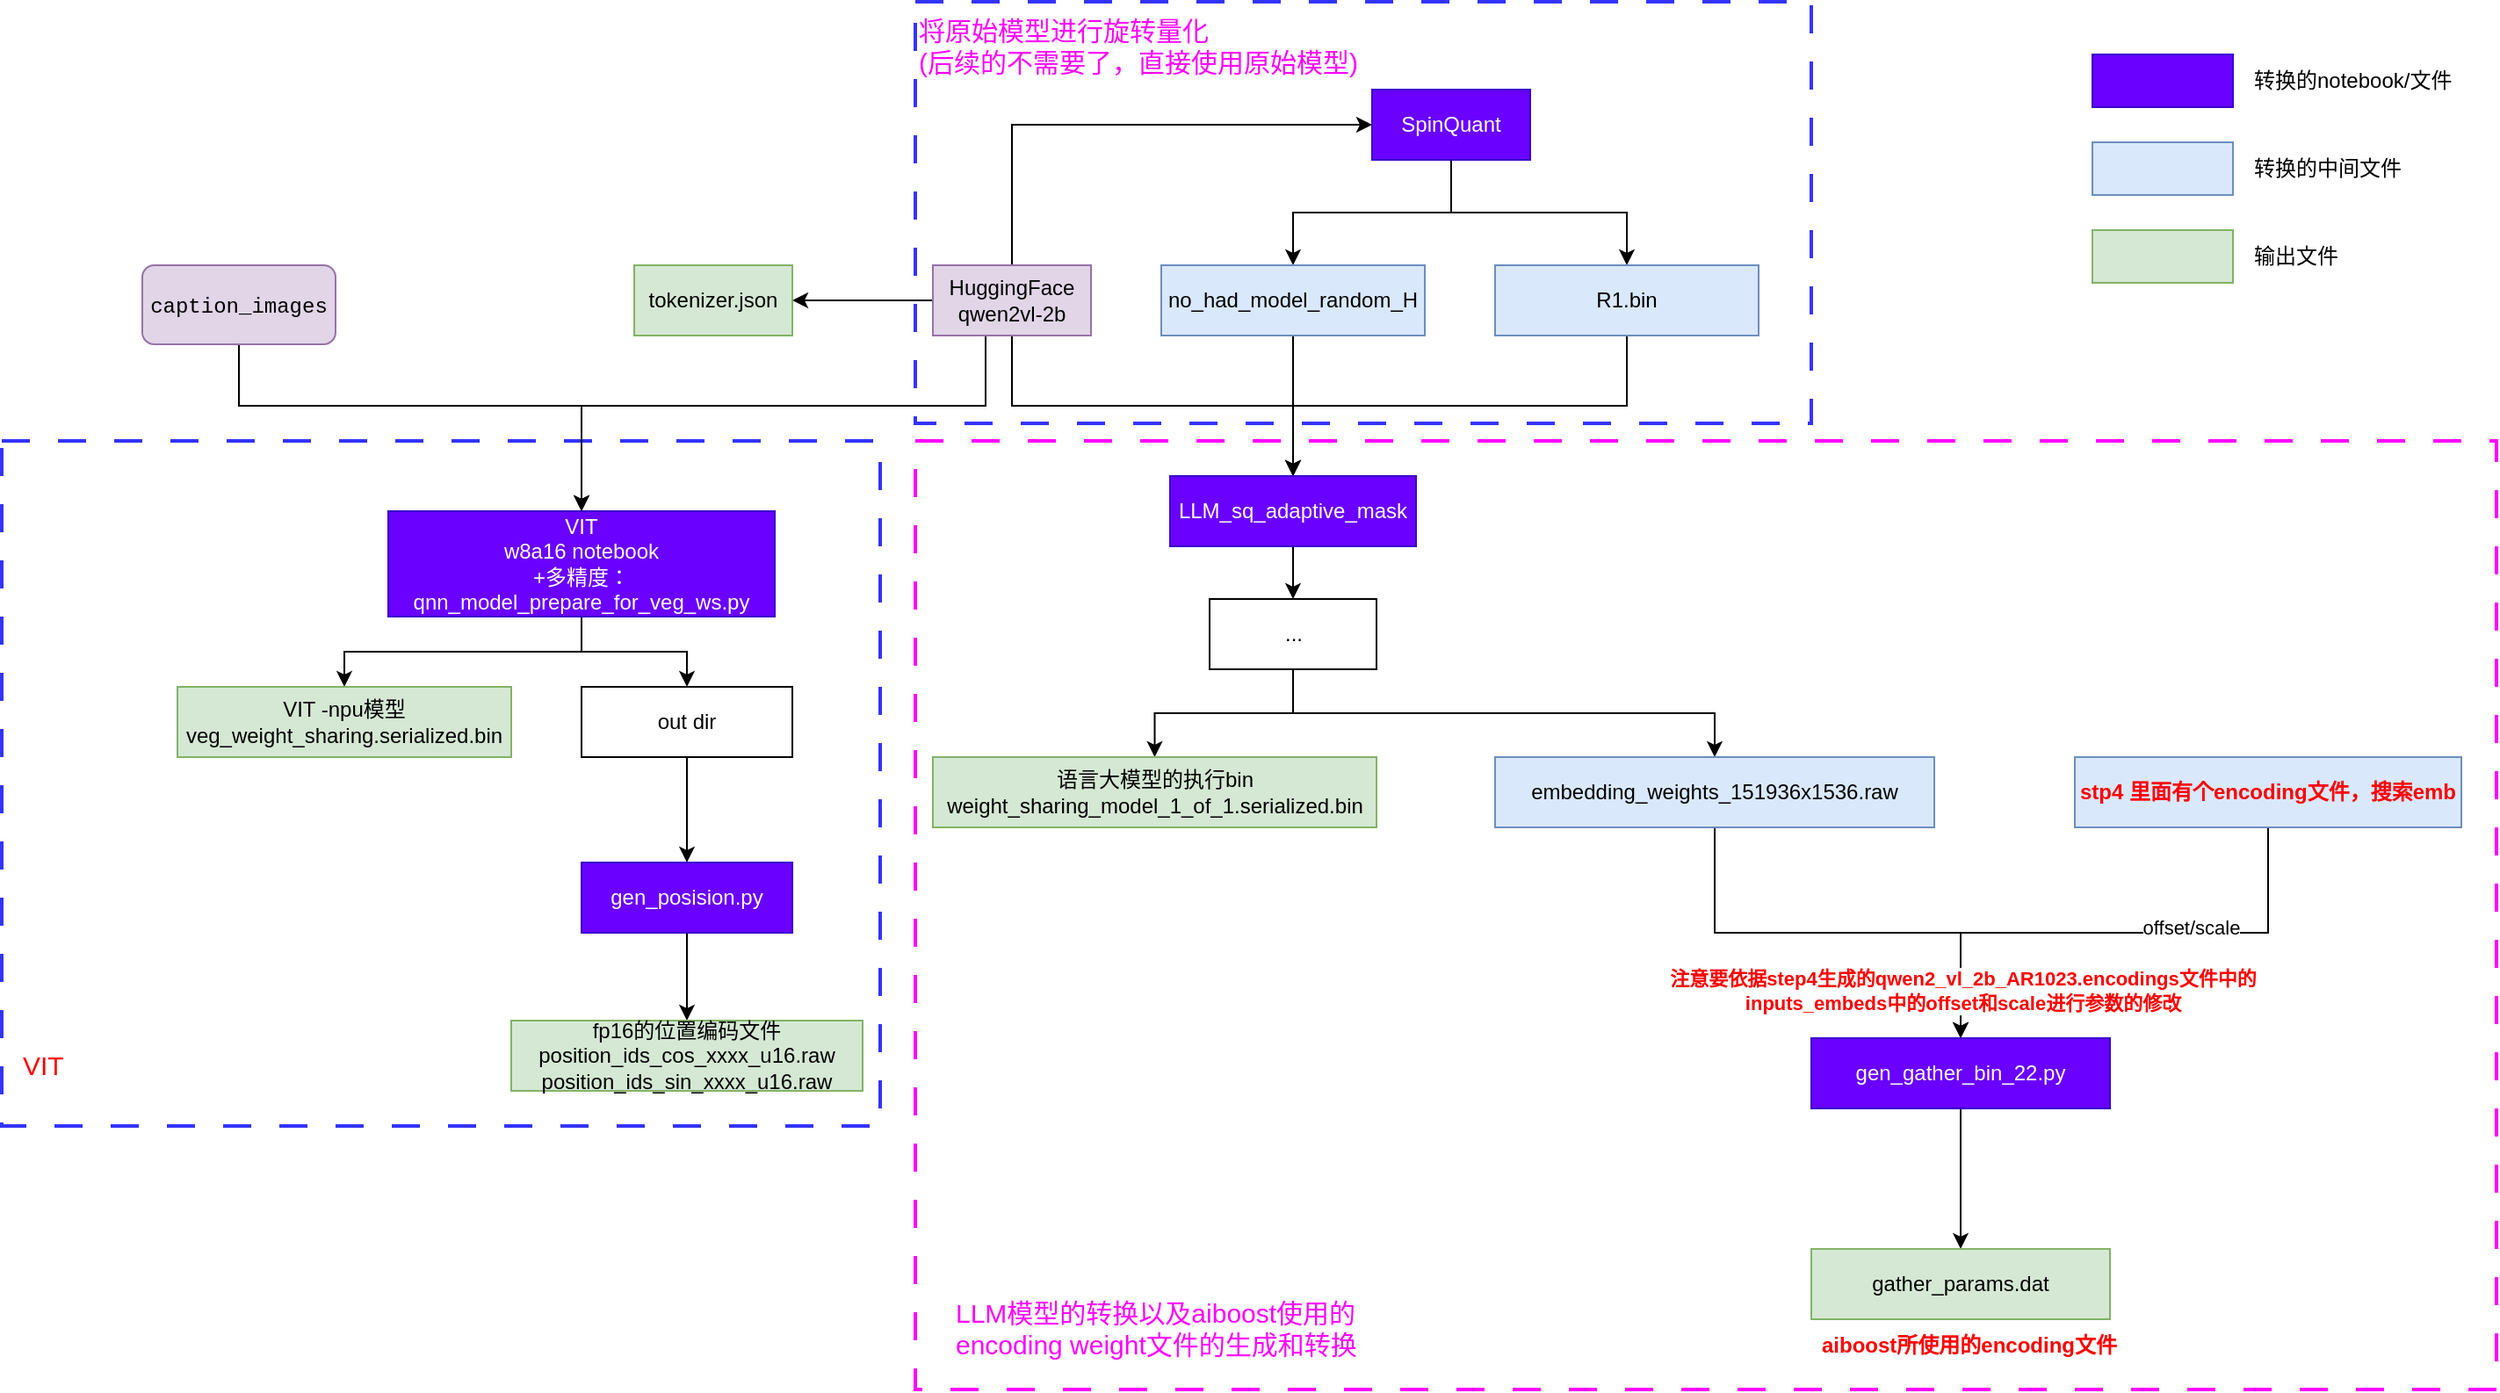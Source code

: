 <mxfile version="27.1.6">
  <diagram name="第 1 页" id="00vnW5_zQpGbm6PfhXu3">
    <mxGraphModel dx="2253" dy="766" grid="1" gridSize="10" guides="1" tooltips="1" connect="1" arrows="1" fold="1" page="1" pageScale="1" pageWidth="827" pageHeight="1169" math="0" shadow="0">
      <root>
        <mxCell id="0" />
        <mxCell id="1" parent="0" />
        <mxCell id="-PmNTdWPsfK7SNFQjxvF-1" value="" style="rounded=0;whiteSpace=wrap;html=1;dashed=1;dashPattern=8 8;strokeWidth=2;strokeColor=#3333FF;fillColor=none;" parent="1" vertex="1">
          <mxGeometry x="-480" y="420" width="500" height="390" as="geometry" />
        </mxCell>
        <mxCell id="m-GEBrxuat_vmsXUOrmJ-1" value="" style="rounded=0;whiteSpace=wrap;html=1;dashed=1;dashPattern=8 8;strokeWidth=2;fillColor=none;strokeColor=#FF00FF;" parent="1" vertex="1">
          <mxGeometry x="40" y="420" width="900" height="540" as="geometry" />
        </mxCell>
        <mxCell id="5IKl2JPv--NQccdHP97a-11" style="edgeStyle=orthogonalEdgeStyle;rounded=0;orthogonalLoop=1;jettySize=auto;html=1;exitX=0.5;exitY=0;exitDx=0;exitDy=0;entryX=0;entryY=0.5;entryDx=0;entryDy=0;" parent="1" source="5IKl2JPv--NQccdHP97a-1" target="5IKl2JPv--NQccdHP97a-2" edge="1">
          <mxGeometry relative="1" as="geometry" />
        </mxCell>
        <mxCell id="5IKl2JPv--NQccdHP97a-12" style="edgeStyle=orthogonalEdgeStyle;rounded=0;orthogonalLoop=1;jettySize=auto;html=1;exitX=0.5;exitY=1;exitDx=0;exitDy=0;entryX=0.5;entryY=0;entryDx=0;entryDy=0;" parent="1" source="5IKl2JPv--NQccdHP97a-1" target="5IKl2JPv--NQccdHP97a-10" edge="1">
          <mxGeometry relative="1" as="geometry" />
        </mxCell>
        <mxCell id="5IKl2JPv--NQccdHP97a-22" style="edgeStyle=orthogonalEdgeStyle;rounded=0;orthogonalLoop=1;jettySize=auto;html=1;exitX=0.5;exitY=1;exitDx=0;exitDy=0;entryX=0.5;entryY=0;entryDx=0;entryDy=0;" parent="1" source="5IKl2JPv--NQccdHP97a-1" target="5IKl2JPv--NQccdHP97a-21" edge="1">
          <mxGeometry relative="1" as="geometry">
            <Array as="points">
              <mxPoint x="80" y="360" />
              <mxPoint x="80" y="400" />
              <mxPoint x="-150" y="400" />
            </Array>
          </mxGeometry>
        </mxCell>
        <mxCell id="5IKl2JPv--NQccdHP97a-36" value="" style="edgeStyle=orthogonalEdgeStyle;rounded=0;orthogonalLoop=1;jettySize=auto;html=1;" parent="1" source="5IKl2JPv--NQccdHP97a-1" target="5IKl2JPv--NQccdHP97a-35" edge="1">
          <mxGeometry relative="1" as="geometry" />
        </mxCell>
        <mxCell id="5IKl2JPv--NQccdHP97a-1" value="HuggingFace qwen2vl-2b" style="rounded=0;whiteSpace=wrap;html=1;fillColor=#e1d5e7;strokeColor=#9673a6;" parent="1" vertex="1">
          <mxGeometry x="50" y="320" width="90" height="40" as="geometry" />
        </mxCell>
        <mxCell id="5IKl2JPv--NQccdHP97a-8" style="edgeStyle=orthogonalEdgeStyle;rounded=0;orthogonalLoop=1;jettySize=auto;html=1;exitX=0.5;exitY=1;exitDx=0;exitDy=0;entryX=0.5;entryY=0;entryDx=0;entryDy=0;" parent="1" source="5IKl2JPv--NQccdHP97a-2" target="5IKl2JPv--NQccdHP97a-6" edge="1">
          <mxGeometry relative="1" as="geometry" />
        </mxCell>
        <mxCell id="5IKl2JPv--NQccdHP97a-9" style="edgeStyle=orthogonalEdgeStyle;rounded=0;orthogonalLoop=1;jettySize=auto;html=1;exitX=0.5;exitY=1;exitDx=0;exitDy=0;entryX=0.5;entryY=0;entryDx=0;entryDy=0;" parent="1" source="5IKl2JPv--NQccdHP97a-2" target="5IKl2JPv--NQccdHP97a-4" edge="1">
          <mxGeometry relative="1" as="geometry" />
        </mxCell>
        <mxCell id="5IKl2JPv--NQccdHP97a-2" value="SpinQuant" style="rounded=0;whiteSpace=wrap;html=1;fillColor=#6a00ff;fontColor=#ffffff;strokeColor=#3700CC;" parent="1" vertex="1">
          <mxGeometry x="300" y="220" width="90" height="40" as="geometry" />
        </mxCell>
        <mxCell id="5IKl2JPv--NQccdHP97a-14" style="edgeStyle=orthogonalEdgeStyle;rounded=0;orthogonalLoop=1;jettySize=auto;html=1;exitX=0.5;exitY=1;exitDx=0;exitDy=0;entryX=0.5;entryY=0;entryDx=0;entryDy=0;" parent="1" source="5IKl2JPv--NQccdHP97a-4" target="5IKl2JPv--NQccdHP97a-10" edge="1">
          <mxGeometry relative="1" as="geometry">
            <mxPoint x="260" y="440" as="targetPoint" />
          </mxGeometry>
        </mxCell>
        <mxCell id="5IKl2JPv--NQccdHP97a-4" value="R1.bin" style="rounded=0;whiteSpace=wrap;html=1;fillColor=#dae8fc;strokeColor=#6c8ebf;" parent="1" vertex="1">
          <mxGeometry x="370" y="320" width="150" height="40" as="geometry" />
        </mxCell>
        <mxCell id="5IKl2JPv--NQccdHP97a-13" style="edgeStyle=orthogonalEdgeStyle;rounded=0;orthogonalLoop=1;jettySize=auto;html=1;exitX=0.5;exitY=1;exitDx=0;exitDy=0;entryX=0.5;entryY=0;entryDx=0;entryDy=0;" parent="1" source="5IKl2JPv--NQccdHP97a-6" target="5IKl2JPv--NQccdHP97a-10" edge="1">
          <mxGeometry relative="1" as="geometry">
            <mxPoint x="260" y="440" as="targetPoint" />
          </mxGeometry>
        </mxCell>
        <mxCell id="5IKl2JPv--NQccdHP97a-6" value="no_had_model_random_H" style="rounded=0;whiteSpace=wrap;html=1;fillColor=#dae8fc;strokeColor=#6c8ebf;" parent="1" vertex="1">
          <mxGeometry x="180" y="320" width="150" height="40" as="geometry" />
        </mxCell>
        <mxCell id="5IKl2JPv--NQccdHP97a-16" value="" style="edgeStyle=orthogonalEdgeStyle;rounded=0;orthogonalLoop=1;jettySize=auto;html=1;" parent="1" source="5IKl2JPv--NQccdHP97a-10" target="5IKl2JPv--NQccdHP97a-15" edge="1">
          <mxGeometry relative="1" as="geometry" />
        </mxCell>
        <mxCell id="5IKl2JPv--NQccdHP97a-10" value="LLM_sq_adaptive_mask" style="rounded=0;whiteSpace=wrap;html=1;fillColor=#6a00ff;fontColor=#ffffff;strokeColor=#3700CC;" parent="1" vertex="1">
          <mxGeometry x="185" y="440" width="140" height="40" as="geometry" />
        </mxCell>
        <mxCell id="5IKl2JPv--NQccdHP97a-18" value="" style="edgeStyle=orthogonalEdgeStyle;rounded=0;orthogonalLoop=1;jettySize=auto;html=1;" parent="1" source="5IKl2JPv--NQccdHP97a-15" target="5IKl2JPv--NQccdHP97a-17" edge="1">
          <mxGeometry relative="1" as="geometry" />
        </mxCell>
        <mxCell id="5IKl2JPv--NQccdHP97a-20" style="edgeStyle=orthogonalEdgeStyle;rounded=0;orthogonalLoop=1;jettySize=auto;html=1;exitX=0.5;exitY=1;exitDx=0;exitDy=0;entryX=0.5;entryY=0;entryDx=0;entryDy=0;" parent="1" source="5IKl2JPv--NQccdHP97a-15" target="5IKl2JPv--NQccdHP97a-19" edge="1">
          <mxGeometry relative="1" as="geometry" />
        </mxCell>
        <mxCell id="5IKl2JPv--NQccdHP97a-15" value="..." style="rounded=0;whiteSpace=wrap;html=1;" parent="1" vertex="1">
          <mxGeometry x="207.5" y="510" width="95" height="40" as="geometry" />
        </mxCell>
        <mxCell id="5IKl2JPv--NQccdHP97a-17" value="语言大模型的执行bin&lt;br&gt;weight_sharing_model_1_of_1.serialized.bin" style="rounded=0;whiteSpace=wrap;html=1;fillColor=#d5e8d4;strokeColor=#82b366;" parent="1" vertex="1">
          <mxGeometry x="50" y="600" width="252.5" height="40" as="geometry" />
        </mxCell>
        <mxCell id="CIBBwUVnDgYIZ5RibIoT-2" value="" style="edgeStyle=orthogonalEdgeStyle;rounded=0;orthogonalLoop=1;jettySize=auto;html=1;" parent="1" source="5IKl2JPv--NQccdHP97a-19" target="CIBBwUVnDgYIZ5RibIoT-1" edge="1">
          <mxGeometry relative="1" as="geometry" />
        </mxCell>
        <mxCell id="5IKl2JPv--NQccdHP97a-19" value="embedding_weights_151936x1536.raw" style="rounded=0;whiteSpace=wrap;html=1;fillColor=#dae8fc;strokeColor=#6c8ebf;" parent="1" vertex="1">
          <mxGeometry x="370" y="600" width="250" height="40" as="geometry" />
        </mxCell>
        <mxCell id="5IKl2JPv--NQccdHP97a-28" value="" style="edgeStyle=orthogonalEdgeStyle;rounded=0;orthogonalLoop=1;jettySize=auto;html=1;" parent="1" source="5IKl2JPv--NQccdHP97a-21" target="5IKl2JPv--NQccdHP97a-27" edge="1">
          <mxGeometry relative="1" as="geometry" />
        </mxCell>
        <mxCell id="5IKl2JPv--NQccdHP97a-30" value="" style="edgeStyle=orthogonalEdgeStyle;rounded=0;orthogonalLoop=1;jettySize=auto;html=1;" parent="1" source="5IKl2JPv--NQccdHP97a-21" target="5IKl2JPv--NQccdHP97a-29" edge="1">
          <mxGeometry relative="1" as="geometry" />
        </mxCell>
        <mxCell id="5IKl2JPv--NQccdHP97a-21" value="VIT&lt;br&gt;w8a16 notebook&lt;br&gt;+多精度：qnn_model_prepare_for_veg_ws.py" style="rounded=0;whiteSpace=wrap;html=1;fillColor=#6a00ff;fontColor=#ffffff;strokeColor=#3700CC;" parent="1" vertex="1">
          <mxGeometry x="-260" y="460" width="220" height="60" as="geometry" />
        </mxCell>
        <mxCell id="5IKl2JPv--NQccdHP97a-25" style="edgeStyle=orthogonalEdgeStyle;rounded=0;orthogonalLoop=1;jettySize=auto;html=1;exitX=0.5;exitY=1;exitDx=0;exitDy=0;entryX=0.5;entryY=0;entryDx=0;entryDy=0;" parent="1" source="5IKl2JPv--NQccdHP97a-24" target="5IKl2JPv--NQccdHP97a-21" edge="1">
          <mxGeometry relative="1" as="geometry">
            <Array as="points">
              <mxPoint x="-345" y="400" />
              <mxPoint x="-150" y="400" />
            </Array>
          </mxGeometry>
        </mxCell>
        <mxCell id="5IKl2JPv--NQccdHP97a-24" value="&lt;div style=&quot;font-family: Menlo, Monaco, &amp;quot;Courier New&amp;quot;, monospace; line-height: 18px; white-space: pre;&quot;&gt;&lt;font style=&quot;color: rgb(0, 0, 0);&quot;&gt;caption_images&lt;/font&gt;&lt;/div&gt;" style="rounded=1;whiteSpace=wrap;html=1;fillColor=#e1d5e7;strokeColor=#9673a6;" parent="1" vertex="1">
          <mxGeometry x="-400" y="320" width="110" height="45" as="geometry" />
        </mxCell>
        <mxCell id="5IKl2JPv--NQccdHP97a-27" value="VIT -npu模型&lt;br&gt;veg_weight_sharing.serialized.bin" style="rounded=0;whiteSpace=wrap;html=1;fillColor=#d5e8d4;strokeColor=#82b366;" parent="1" vertex="1">
          <mxGeometry x="-380" y="560" width="190" height="40" as="geometry" />
        </mxCell>
        <mxCell id="5IKl2JPv--NQccdHP97a-32" value="" style="edgeStyle=orthogonalEdgeStyle;rounded=0;orthogonalLoop=1;jettySize=auto;html=1;" parent="1" source="5IKl2JPv--NQccdHP97a-29" target="5IKl2JPv--NQccdHP97a-31" edge="1">
          <mxGeometry relative="1" as="geometry" />
        </mxCell>
        <mxCell id="5IKl2JPv--NQccdHP97a-29" value="out dir" style="rounded=0;whiteSpace=wrap;html=1;" parent="1" vertex="1">
          <mxGeometry x="-150" y="560" width="120" height="40" as="geometry" />
        </mxCell>
        <mxCell id="5IKl2JPv--NQccdHP97a-34" value="" style="edgeStyle=orthogonalEdgeStyle;rounded=0;orthogonalLoop=1;jettySize=auto;html=1;" parent="1" source="5IKl2JPv--NQccdHP97a-31" target="5IKl2JPv--NQccdHP97a-33" edge="1">
          <mxGeometry relative="1" as="geometry" />
        </mxCell>
        <mxCell id="5IKl2JPv--NQccdHP97a-31" value="gen_posision.py" style="rounded=0;whiteSpace=wrap;html=1;fillColor=#6a00ff;fontColor=#ffffff;strokeColor=#3700CC;" parent="1" vertex="1">
          <mxGeometry x="-150" y="660" width="120" height="40" as="geometry" />
        </mxCell>
        <mxCell id="5IKl2JPv--NQccdHP97a-33" value="fp16的位置编码文件&lt;br&gt;position_ids_cos_xxxx_u16.raw&lt;br&gt;&lt;div&gt;position_ids_sin_xxxx_u16.raw&lt;br&gt;&lt;/div&gt;" style="rounded=0;whiteSpace=wrap;html=1;fillColor=#d5e8d4;strokeColor=#82b366;" parent="1" vertex="1">
          <mxGeometry x="-190" y="750" width="200" height="40" as="geometry" />
        </mxCell>
        <mxCell id="5IKl2JPv--NQccdHP97a-35" value="tokenizer.json" style="rounded=0;whiteSpace=wrap;html=1;fillColor=#d5e8d4;strokeColor=#82b366;" parent="1" vertex="1">
          <mxGeometry x="-120" y="320" width="90" height="40" as="geometry" />
        </mxCell>
        <mxCell id="CIBBwUVnDgYIZ5RibIoT-7" value="" style="edgeStyle=orthogonalEdgeStyle;rounded=0;orthogonalLoop=1;jettySize=auto;html=1;" parent="1" source="CIBBwUVnDgYIZ5RibIoT-1" target="CIBBwUVnDgYIZ5RibIoT-6" edge="1">
          <mxGeometry relative="1" as="geometry" />
        </mxCell>
        <mxCell id="CIBBwUVnDgYIZ5RibIoT-1" value="gen_gather_bin_22.py" style="rounded=0;whiteSpace=wrap;html=1;fillColor=#6a00ff;fontColor=#ffffff;strokeColor=#3700CC;" parent="1" vertex="1">
          <mxGeometry x="550" y="760" width="170" height="40" as="geometry" />
        </mxCell>
        <mxCell id="CIBBwUVnDgYIZ5RibIoT-4" style="edgeStyle=orthogonalEdgeStyle;rounded=0;orthogonalLoop=1;jettySize=auto;html=1;entryX=0.5;entryY=0;entryDx=0;entryDy=0;" parent="1" source="CIBBwUVnDgYIZ5RibIoT-3" target="CIBBwUVnDgYIZ5RibIoT-1" edge="1">
          <mxGeometry relative="1" as="geometry" />
        </mxCell>
        <mxCell id="CIBBwUVnDgYIZ5RibIoT-5" value="offset/scale" style="edgeLabel;html=1;align=center;verticalAlign=middle;resizable=0;points=[];" parent="CIBBwUVnDgYIZ5RibIoT-4" vertex="1" connectable="0">
          <mxGeometry x="-0.295" y="-3" relative="1" as="geometry">
            <mxPoint as="offset" />
          </mxGeometry>
        </mxCell>
        <mxCell id="EQ6fHBEOFC6zaDwAzntE-1" value="注意要依据step4生成的qwen2_vl_2b_AR1023.encodings文件中的&lt;br&gt;inputs_embeds中的offset和scale进行参数的修改" style="edgeLabel;html=1;align=center;verticalAlign=middle;resizable=0;points=[];fontColor=#FF0000;fontStyle=1" parent="CIBBwUVnDgYIZ5RibIoT-4" vertex="1" connectable="0">
          <mxGeometry x="0.816" y="1" relative="1" as="geometry">
            <mxPoint as="offset" />
          </mxGeometry>
        </mxCell>
        <mxCell id="CIBBwUVnDgYIZ5RibIoT-3" value="&lt;font style=&quot;color: rgb(255, 0, 0);&quot;&gt;&lt;b&gt;stp4 里面有个encoding文件，搜索emb&lt;/b&gt;&lt;/font&gt;" style="rounded=0;whiteSpace=wrap;html=1;fillColor=#dae8fc;strokeColor=#6c8ebf;" parent="1" vertex="1">
          <mxGeometry x="700" y="600" width="220" height="40" as="geometry" />
        </mxCell>
        <mxCell id="CIBBwUVnDgYIZ5RibIoT-6" value="gather_params.dat" style="rounded=0;whiteSpace=wrap;html=1;fillColor=#d5e8d4;strokeColor=#82b366;" parent="1" vertex="1">
          <mxGeometry x="550" y="880" width="170" height="40" as="geometry" />
        </mxCell>
        <mxCell id="CIBBwUVnDgYIZ5RibIoT-14" value="" style="group" parent="1" vertex="1" connectable="0">
          <mxGeometry x="710" y="200" width="230" height="130" as="geometry" />
        </mxCell>
        <mxCell id="CIBBwUVnDgYIZ5RibIoT-8" value="" style="rounded=0;whiteSpace=wrap;html=1;fillColor=#6a00ff;fontColor=#ffffff;strokeColor=#3700CC;" parent="CIBBwUVnDgYIZ5RibIoT-14" vertex="1">
          <mxGeometry width="80" height="30" as="geometry" />
        </mxCell>
        <mxCell id="CIBBwUVnDgYIZ5RibIoT-9" value="" style="rounded=0;whiteSpace=wrap;html=1;fillColor=#dae8fc;strokeColor=#6c8ebf;" parent="CIBBwUVnDgYIZ5RibIoT-14" vertex="1">
          <mxGeometry y="50" width="80" height="30" as="geometry" />
        </mxCell>
        <mxCell id="CIBBwUVnDgYIZ5RibIoT-10" value="转换的notebook/文件" style="text;strokeColor=none;align=left;fillColor=none;html=1;verticalAlign=middle;whiteSpace=wrap;rounded=0;" parent="CIBBwUVnDgYIZ5RibIoT-14" vertex="1">
          <mxGeometry x="90" width="140" height="30" as="geometry" />
        </mxCell>
        <mxCell id="CIBBwUVnDgYIZ5RibIoT-11" value="转换的中间文件" style="text;strokeColor=none;align=left;fillColor=none;html=1;verticalAlign=middle;whiteSpace=wrap;rounded=0;" parent="CIBBwUVnDgYIZ5RibIoT-14" vertex="1">
          <mxGeometry x="90" y="50" width="140" height="30" as="geometry" />
        </mxCell>
        <mxCell id="CIBBwUVnDgYIZ5RibIoT-12" value="" style="rounded=0;whiteSpace=wrap;html=1;fillColor=#d5e8d4;strokeColor=#82b366;" parent="CIBBwUVnDgYIZ5RibIoT-14" vertex="1">
          <mxGeometry y="100" width="80" height="30" as="geometry" />
        </mxCell>
        <mxCell id="CIBBwUVnDgYIZ5RibIoT-13" value="输出文件" style="text;strokeColor=none;align=left;fillColor=none;html=1;verticalAlign=middle;whiteSpace=wrap;rounded=0;" parent="CIBBwUVnDgYIZ5RibIoT-14" vertex="1">
          <mxGeometry x="90" y="100" width="140" height="30" as="geometry" />
        </mxCell>
        <mxCell id="AaTzFZ3mEv86l7qf1KZA-1" value="aiboost所使用的encoding文件" style="text;strokeColor=none;align=center;fillColor=none;html=1;verticalAlign=middle;whiteSpace=wrap;rounded=0;fontStyle=1;fontColor=#FF0000;" parent="1" vertex="1">
          <mxGeometry x="550" y="920" width="180" height="30" as="geometry" />
        </mxCell>
        <mxCell id="m-GEBrxuat_vmsXUOrmJ-2" value="LLM模型的转换以及aiboost使用的encoding weight文件的生成和转换" style="text;strokeColor=none;align=left;fillColor=none;html=1;verticalAlign=middle;whiteSpace=wrap;rounded=0;fontSize=15;fontColor=#FF00FF;" parent="1" vertex="1">
          <mxGeometry x="61.25" y="910" width="258.75" height="30" as="geometry" />
        </mxCell>
        <mxCell id="-PmNTdWPsfK7SNFQjxvF-2" value="VIT" style="text;strokeColor=none;align=left;fillColor=none;html=1;verticalAlign=middle;whiteSpace=wrap;rounded=0;fontSize=15;fontColor=#FF0000;" parent="1" vertex="1">
          <mxGeometry x="-470" y="760" width="40" height="30" as="geometry" />
        </mxCell>
        <mxCell id="xvcRJKxB0s75yZ2I78Ap-1" value="" style="rounded=0;whiteSpace=wrap;html=1;dashed=1;dashPattern=8 8;strokeWidth=2;strokeColor=#3333FF;fillColor=none;" vertex="1" parent="1">
          <mxGeometry x="40" y="170" width="510" height="240" as="geometry" />
        </mxCell>
        <mxCell id="xvcRJKxB0s75yZ2I78Ap-2" value="将原始模型进行旋转量化&lt;div&gt;(后续的不需要了，直接使用原始模型)&lt;/div&gt;" style="text;strokeColor=none;align=left;fillColor=none;html=1;verticalAlign=middle;whiteSpace=wrap;rounded=0;fontSize=15;fontColor=#FF00FF;" vertex="1" parent="1">
          <mxGeometry x="40" y="180" width="270" height="30" as="geometry" />
        </mxCell>
      </root>
    </mxGraphModel>
  </diagram>
</mxfile>

